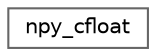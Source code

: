 digraph "Graphical Class Hierarchy"
{
 // LATEX_PDF_SIZE
  bgcolor="transparent";
  edge [fontname=Helvetica,fontsize=10,labelfontname=Helvetica,labelfontsize=10];
  node [fontname=Helvetica,fontsize=10,shape=box,height=0.2,width=0.4];
  rankdir="LR";
  Node0 [id="Node000000",label="npy_cfloat",height=0.2,width=0.4,color="grey40", fillcolor="white", style="filled",URL="$d0/d65/structnpy__cfloat.html",tooltip=" "];
}
